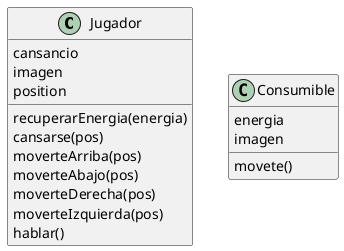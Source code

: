 @startuml diagrama

class Jugador {
    cansancio
    imagen
    position
    recuperarEnergia(energia)
    cansarse(pos)
    moverteArriba(pos)
    moverteAbajo(pos)
    moverteDerecha(pos)
    moverteIzquierda(pos)
    hablar()
}
class Consumible {
    energia
    imagen
    movete()
}
@enduml